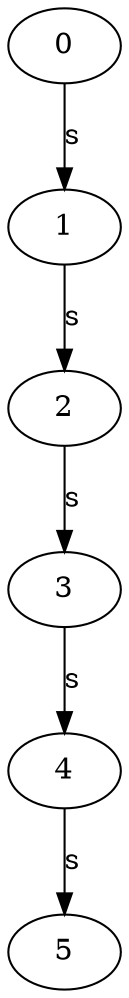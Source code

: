 digraph g {
0;
1;
2;
3;
4;
5;

0 -> 1 [label = "s"]
1 -> 2 [label = "s"]
2 -> 3 [label = "s"]
3 -> 4 [label = "s"]
4 -> 5 [label = "s"]
}